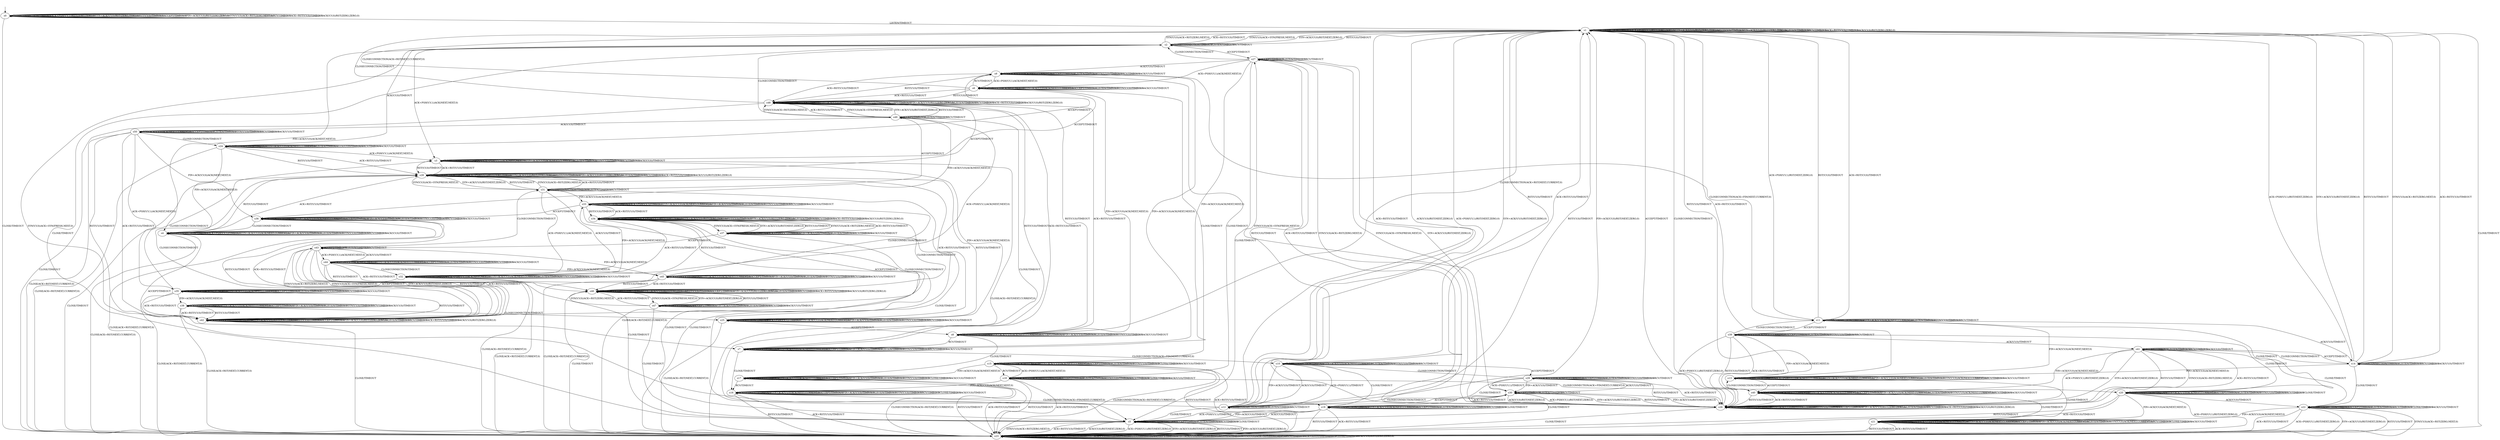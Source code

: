 digraph h9 {
s0 [label="s0"];
s1 [label="s1"];
s23 [label="s23"];
s2 [label="s2"];
s26 [label="s26"];
s3 [label="s3"];
s4 [label="s4"];
s5 [label="s5"];
s24 [label="s24"];
s27 [label="s27"];
s6 [label="s6"];
s7 [label="s7"];
s25 [label="s25"];
s28 [label="s28"];
s8 [label="s8"];
s9 [label="s9"];
s10 [label="s10"];
s15 [label="s15"];
s16 [label="s16"];
s31 [label="s31"];
s48 [label="s48"];
s11 [label="s11"];
s12 [label="s12"];
s17 [label="s17"];
s18 [label="s18"];
s19 [label="s19"];
s29 [label="s29"];
s32 [label="s32"];
s33 [label="s33"];
s49 [label="s49"];
s13 [label="s13"];
s14 [label="s14"];
s20 [label="s20"];
s30 [label="s30"];
s34 [label="s34"];
s35 [label="s35"];
s36 [label="s36"];
s39 [label="s39"];
s50 [label="s50"];
s21 [label="s21"];
s22 [label="s22"];
s37 [label="s37"];
s38 [label="s38"];
s40 [label="s40"];
s41 [label="s41"];
s42 [label="s42"];
s43 [label="s43"];
s44 [label="s44"];
s45 [label="s45"];
s46 [label="s46"];
s47 [label="s47"];
s0 -> s0 [label="CLOSECONNECTION/TIMEOUT"];
s0 -> s0 [label="ACK+PSH(V,V,1)/RST(ZERO,ZERO,0)"];
s0 -> s0 [label="SYN+ACK(V,V,0)/RST(ZERO,ZERO,0)"];
s0 -> s0 [label="RST(V,V,0)/TIMEOUT"];
s0 -> s0 [label="ACCEPT/TIMEOUT"];
s0 -> s0 [label="FIN+ACK(V,V,0)/RST(ZERO,ZERO,0)"];
s0 -> s1 [label="LISTEN/TIMEOUT"];
s0 -> s0 [label="SYN(V,V,0)/ACK+RST(ZERO,NEXT,0)"];
s0 -> s0 [label="RCV/TIMEOUT"];
s0 -> s0 [label="ACK+RST(V,V,0)/TIMEOUT"];
s0 -> s23 [label="CLOSE/TIMEOUT"];
s0 -> s0 [label="ACK(V,V,0)/RST(ZERO,ZERO,0)"];
s1 -> s1 [label="CLOSECONNECTION/TIMEOUT"];
s1 -> s1 [label="ACK+PSH(V,V,1)/RST(ZERO,ZERO,0)"];
s1 -> s1 [label="SYN+ACK(V,V,0)/RST(ZERO,ZERO,0)"];
s1 -> s1 [label="RST(V,V,0)/TIMEOUT"];
s1 -> s26 [label="ACCEPT/TIMEOUT"];
s1 -> s1 [label="FIN+ACK(V,V,0)/RST(ZERO,ZERO,0)"];
s1 -> s1 [label="LISTEN/TIMEOUT"];
s1 -> s2 [label="SYN(V,V,0)/ACK+SYN(FRESH,NEXT,0)"];
s1 -> s1 [label="RCV/TIMEOUT"];
s1 -> s1 [label="ACK+RST(V,V,0)/TIMEOUT"];
s1 -> s23 [label="CLOSE/TIMEOUT"];
s1 -> s1 [label="ACK(V,V,0)/RST(ZERO,ZERO,0)"];
s23 -> s23 [label="CLOSECONNECTION/TIMEOUT"];
s23 -> s23 [label="ACK+PSH(V,V,1)/RST(ZERO,ZERO,0)"];
s23 -> s23 [label="SYN+ACK(V,V,0)/RST(ZERO,ZERO,0)"];
s23 -> s23 [label="RST(V,V,0)/TIMEOUT"];
s23 -> s23 [label="ACCEPT/TIMEOUT"];
s23 -> s23 [label="FIN+ACK(V,V,0)/RST(ZERO,ZERO,0)"];
s23 -> s23 [label="LISTEN/TIMEOUT"];
s23 -> s23 [label="SYN(V,V,0)/ACK+RST(ZERO,NEXT,0)"];
s23 -> s23 [label="RCV/TIMEOUT"];
s23 -> s23 [label="ACK+RST(V,V,0)/TIMEOUT"];
s23 -> s23 [label="CLOSE/TIMEOUT"];
s23 -> s23 [label="ACK(V,V,0)/RST(ZERO,ZERO,0)"];
s2 -> s2 [label="CLOSECONNECTION/TIMEOUT"];
s2 -> s3 [label="ACK+PSH(V,V,1)/ACK(NEXT,NEXT,0)"];
s2 -> s1 [label="SYN+ACK(V,V,0)/RST(NEXT,ZERO,0)"];
s2 -> s1 [label="RST(V,V,0)/TIMEOUT"];
s2 -> s27 [label="ACCEPT/TIMEOUT"];
s2 -> s4 [label="FIN+ACK(V,V,0)/ACK(NEXT,NEXT,0)"];
s2 -> s2 [label="LISTEN/TIMEOUT"];
s2 -> s1 [label="SYN(V,V,0)/ACK+RST(ZERO,NEXT,0)"];
s2 -> s2 [label="RCV/TIMEOUT"];
s2 -> s1 [label="ACK+RST(V,V,0)/TIMEOUT"];
s2 -> s5 [label="CLOSE/TIMEOUT"];
s2 -> s24 [label="ACK(V,V,0)/TIMEOUT"];
s26 -> s1 [label="CLOSECONNECTION/TIMEOUT"];
s26 -> s26 [label="ACK+PSH(V,V,1)/RST(ZERO,ZERO,0)"];
s26 -> s26 [label="SYN+ACK(V,V,0)/RST(ZERO,ZERO,0)"];
s26 -> s26 [label="RST(V,V,0)/TIMEOUT"];
s26 -> s26 [label="ACCEPT/TIMEOUT"];
s26 -> s26 [label="FIN+ACK(V,V,0)/RST(ZERO,ZERO,0)"];
s26 -> s26 [label="LISTEN/TIMEOUT"];
s26 -> s27 [label="SYN(V,V,0)/ACK+SYN(FRESH,NEXT,0)"];
s26 -> s26 [label="RCV/TIMEOUT"];
s26 -> s26 [label="ACK+RST(V,V,0)/TIMEOUT"];
s26 -> s23 [label="CLOSE/TIMEOUT"];
s26 -> s26 [label="ACK(V,V,0)/RST(ZERO,ZERO,0)"];
s3 -> s3 [label="CLOSECONNECTION/TIMEOUT"];
s3 -> s3 [label="ACK+PSH(V,V,1)/ACK(NEXT,NEXT,0)"];
s3 -> s3 [label="SYN+ACK(V,V,0)/ACK(NEXT,CURRENT,0)"];
s3 -> s28 [label="RST(V,V,0)/TIMEOUT"];
s3 -> s6 [label="ACCEPT/TIMEOUT"];
s3 -> s25 [label="FIN+ACK(V,V,0)/ACK(NEXT,NEXT,0)"];
s3 -> s3 [label="LISTEN/TIMEOUT"];
s3 -> s3 [label="SYN(V,V,0)/TIMEOUT"];
s3 -> s3 [label="RCV/TIMEOUT"];
s3 -> s28 [label="ACK+RST(V,V,0)/TIMEOUT"];
s3 -> s23 [label="CLOSE/ACK+RST(NEXT,CURRENT,0)"];
s3 -> s3 [label="ACK(V,V,0)/TIMEOUT"];
s4 -> s4 [label="CLOSECONNECTION/TIMEOUT"];
s4 -> s4 [label="ACK+PSH(V,V,1)/TIMEOUT"];
s4 -> s4 [label="SYN+ACK(V,V,0)/ACK(NEXT,CURRENT,0)"];
s4 -> s28 [label="RST(V,V,0)/TIMEOUT"];
s4 -> s7 [label="ACCEPT/TIMEOUT"];
s4 -> s4 [label="FIN+ACK(V,V,0)/TIMEOUT"];
s4 -> s4 [label="LISTEN/TIMEOUT"];
s4 -> s4 [label="SYN(V,V,0)/TIMEOUT"];
s4 -> s4 [label="RCV/TIMEOUT"];
s4 -> s28 [label="ACK+RST(V,V,0)/TIMEOUT"];
s4 -> s23 [label="CLOSE/ACK+RST(NEXT,CURRENT,0)"];
s4 -> s4 [label="ACK(V,V,0)/TIMEOUT"];
s5 -> s5 [label="CLOSECONNECTION/TIMEOUT"];
s5 -> s23 [label="ACK+PSH(V,V,1)/RST(NEXT,ZERO,0)"];
s5 -> s23 [label="SYN+ACK(V,V,0)/RST(NEXT,ZERO,0)"];
s5 -> s23 [label="RST(V,V,0)/TIMEOUT"];
s5 -> s5 [label="ACCEPT/TIMEOUT"];
s5 -> s23 [label="FIN+ACK(V,V,0)/RST(NEXT,ZERO,0)"];
s5 -> s5 [label="LISTEN/TIMEOUT"];
s5 -> s23 [label="SYN(V,V,0)/ACK+RST(ZERO,NEXT,0)"];
s5 -> s5 [label="RCV/TIMEOUT"];
s5 -> s23 [label="ACK+RST(V,V,0)/TIMEOUT"];
s5 -> s5 [label="CLOSE/TIMEOUT"];
s5 -> s23 [label="ACK(V,V,0)/RST(NEXT,ZERO,0)"];
s24 -> s24 [label="CLOSECONNECTION/TIMEOUT"];
s24 -> s3 [label="ACK+PSH(V,V,1)/ACK(NEXT,NEXT,0)"];
s24 -> s24 [label="SYN+ACK(V,V,0)/ACK(NEXT,CURRENT,0)"];
s24 -> s28 [label="RST(V,V,0)/TIMEOUT"];
s24 -> s9 [label="ACCEPT/TIMEOUT"];
s24 -> s4 [label="FIN+ACK(V,V,0)/ACK(NEXT,NEXT,0)"];
s24 -> s24 [label="LISTEN/TIMEOUT"];
s24 -> s24 [label="SYN(V,V,0)/TIMEOUT"];
s24 -> s24 [label="RCV/TIMEOUT"];
s24 -> s28 [label="ACK+RST(V,V,0)/TIMEOUT"];
s24 -> s23 [label="CLOSE/ACK+RST(NEXT,CURRENT,0)"];
s24 -> s24 [label="ACK(V,V,0)/TIMEOUT"];
s27 -> s2 [label="CLOSECONNECTION/TIMEOUT"];
s27 -> s6 [label="ACK+PSH(V,V,1)/ACK(NEXT,NEXT,0)"];
s27 -> s26 [label="SYN+ACK(V,V,0)/RST(NEXT,ZERO,0)"];
s27 -> s26 [label="RST(V,V,0)/TIMEOUT"];
s27 -> s27 [label="ACCEPT/TIMEOUT"];
s27 -> s7 [label="FIN+ACK(V,V,0)/ACK(NEXT,NEXT,0)"];
s27 -> s27 [label="LISTEN/TIMEOUT"];
s27 -> s26 [label="SYN(V,V,0)/ACK+RST(ZERO,NEXT,0)"];
s27 -> s27 [label="RCV/TIMEOUT"];
s27 -> s26 [label="ACK+RST(V,V,0)/TIMEOUT"];
s27 -> s5 [label="CLOSE/TIMEOUT"];
s27 -> s9 [label="ACK(V,V,0)/TIMEOUT"];
s6 -> s1 [label="CLOSECONNECTION/ACK+RST(NEXT,CURRENT,0)"];
s6 -> s6 [label="ACK+PSH(V,V,1)/ACK(NEXT,NEXT,0)"];
s6 -> s6 [label="SYN+ACK(V,V,0)/ACK(NEXT,CURRENT,0)"];
s6 -> s48 [label="RST(V,V,0)/TIMEOUT"];
s6 -> s6 [label="ACCEPT/TIMEOUT"];
s6 -> s8 [label="FIN+ACK(V,V,0)/ACK(NEXT,NEXT,0)"];
s6 -> s6 [label="LISTEN/TIMEOUT"];
s6 -> s6 [label="SYN(V,V,0)/TIMEOUT"];
s6 -> s9 [label="RCV/TIMEOUT"];
s6 -> s48 [label="ACK+RST(V,V,0)/TIMEOUT"];
s6 -> s15 [label="CLOSE/TIMEOUT"];
s6 -> s6 [label="ACK(V,V,0)/TIMEOUT"];
s7 -> s10 [label="CLOSECONNECTION/ACK+FIN(NEXT,CURRENT,0)"];
s7 -> s7 [label="ACK+PSH(V,V,1)/TIMEOUT"];
s7 -> s7 [label="SYN+ACK(V,V,0)/ACK(NEXT,CURRENT,0)"];
s7 -> s48 [label="RST(V,V,0)/TIMEOUT"];
s7 -> s7 [label="ACCEPT/TIMEOUT"];
s7 -> s7 [label="FIN+ACK(V,V,0)/TIMEOUT"];
s7 -> s7 [label="LISTEN/TIMEOUT"];
s7 -> s7 [label="SYN(V,V,0)/TIMEOUT"];
s7 -> s7 [label="RCV/TIMEOUT"];
s7 -> s48 [label="ACK+RST(V,V,0)/TIMEOUT"];
s7 -> s16 [label="CLOSE/TIMEOUT"];
s7 -> s7 [label="ACK(V,V,0)/TIMEOUT"];
s25 -> s25 [label="CLOSECONNECTION/TIMEOUT"];
s25 -> s25 [label="ACK+PSH(V,V,1)/TIMEOUT"];
s25 -> s25 [label="SYN+ACK(V,V,0)/ACK(NEXT,CURRENT,0)"];
s25 -> s28 [label="RST(V,V,0)/TIMEOUT"];
s25 -> s8 [label="ACCEPT/TIMEOUT"];
s25 -> s25 [label="FIN+ACK(V,V,0)/TIMEOUT"];
s25 -> s25 [label="LISTEN/TIMEOUT"];
s25 -> s25 [label="SYN(V,V,0)/TIMEOUT"];
s25 -> s25 [label="RCV/TIMEOUT"];
s25 -> s28 [label="ACK+RST(V,V,0)/TIMEOUT"];
s25 -> s23 [label="CLOSE/ACK+RST(NEXT,CURRENT,0)"];
s25 -> s25 [label="ACK(V,V,0)/TIMEOUT"];
s28 -> s28 [label="CLOSECONNECTION/TIMEOUT"];
s28 -> s28 [label="ACK+PSH(V,V,1)/RST(ZERO,ZERO,0)"];
s28 -> s28 [label="SYN+ACK(V,V,0)/RST(ZERO,ZERO,0)"];
s28 -> s28 [label="RST(V,V,0)/TIMEOUT"];
s28 -> s48 [label="ACCEPT/TIMEOUT"];
s28 -> s28 [label="FIN+ACK(V,V,0)/RST(ZERO,ZERO,0)"];
s28 -> s28 [label="LISTEN/TIMEOUT"];
s28 -> s31 [label="SYN(V,V,0)/ACK+SYN(FRESH,NEXT,0)"];
s28 -> s28 [label="RCV/TIMEOUT"];
s28 -> s28 [label="ACK+RST(V,V,0)/TIMEOUT"];
s28 -> s23 [label="CLOSE/TIMEOUT"];
s28 -> s28 [label="ACK(V,V,0)/RST(ZERO,ZERO,0)"];
s8 -> s1 [label="CLOSECONNECTION/ACK+RST(NEXT,CURRENT,0)"];
s8 -> s8 [label="ACK+PSH(V,V,1)/TIMEOUT"];
s8 -> s8 [label="SYN+ACK(V,V,0)/ACK(NEXT,CURRENT,0)"];
s8 -> s48 [label="RST(V,V,0)/TIMEOUT"];
s8 -> s8 [label="ACCEPT/TIMEOUT"];
s8 -> s8 [label="FIN+ACK(V,V,0)/TIMEOUT"];
s8 -> s8 [label="LISTEN/TIMEOUT"];
s8 -> s8 [label="SYN(V,V,0)/TIMEOUT"];
s8 -> s7 [label="RCV/TIMEOUT"];
s8 -> s48 [label="ACK+RST(V,V,0)/TIMEOUT"];
s8 -> s17 [label="CLOSE/TIMEOUT"];
s8 -> s8 [label="ACK(V,V,0)/TIMEOUT"];
s9 -> s11 [label="CLOSECONNECTION/ACK+FIN(NEXT,CURRENT,0)"];
s9 -> s6 [label="ACK+PSH(V,V,1)/ACK(NEXT,NEXT,0)"];
s9 -> s9 [label="SYN+ACK(V,V,0)/ACK(NEXT,CURRENT,0)"];
s9 -> s48 [label="RST(V,V,0)/TIMEOUT"];
s9 -> s9 [label="ACCEPT/TIMEOUT"];
s9 -> s7 [label="FIN+ACK(V,V,0)/ACK(NEXT,NEXT,0)"];
s9 -> s9 [label="LISTEN/TIMEOUT"];
s9 -> s9 [label="SYN(V,V,0)/TIMEOUT"];
s9 -> s9 [label="RCV/TIMEOUT"];
s9 -> s48 [label="ACK+RST(V,V,0)/TIMEOUT"];
s9 -> s18 [label="CLOSE/TIMEOUT"];
s9 -> s9 [label="ACK(V,V,0)/TIMEOUT"];
s10 -> s10 [label="CLOSECONNECTION/TIMEOUT"];
s10 -> s12 [label="ACK+PSH(V,V,1)/TIMEOUT"];
s10 -> s10 [label="SYN+ACK(V,V,0)/ACK(NEXT,CURRENT,0)"];
s10 -> s1 [label="RST(V,V,0)/TIMEOUT"];
s10 -> s29 [label="ACCEPT/TIMEOUT"];
s10 -> s12 [label="FIN+ACK(V,V,0)/TIMEOUT"];
s10 -> s10 [label="LISTEN/TIMEOUT"];
s10 -> s10 [label="SYN(V,V,0)/TIMEOUT"];
s10 -> s10 [label="RCV/TIMEOUT"];
s10 -> s1 [label="ACK+RST(V,V,0)/TIMEOUT"];
s10 -> s19 [label="CLOSE/TIMEOUT"];
s10 -> s12 [label="ACK(V,V,0)/TIMEOUT"];
s15 -> s23 [label="CLOSECONNECTION/ACK+RST(NEXT,CURRENT,0)"];
s15 -> s15 [label="ACK+PSH(V,V,1)/ACK(NEXT,NEXT,0)"];
s15 -> s15 [label="SYN+ACK(V,V,0)/ACK(NEXT,CURRENT,0)"];
s15 -> s23 [label="RST(V,V,0)/TIMEOUT"];
s15 -> s15 [label="ACCEPT/TIMEOUT"];
s15 -> s17 [label="FIN+ACK(V,V,0)/ACK(NEXT,NEXT,0)"];
s15 -> s15 [label="LISTEN/TIMEOUT"];
s15 -> s15 [label="SYN(V,V,0)/TIMEOUT"];
s15 -> s18 [label="RCV/TIMEOUT"];
s15 -> s23 [label="ACK+RST(V,V,0)/TIMEOUT"];
s15 -> s15 [label="CLOSE/TIMEOUT"];
s15 -> s15 [label="ACK(V,V,0)/TIMEOUT"];
s16 -> s19 [label="CLOSECONNECTION/ACK+FIN(NEXT,CURRENT,0)"];
s16 -> s16 [label="ACK+PSH(V,V,1)/TIMEOUT"];
s16 -> s16 [label="SYN+ACK(V,V,0)/ACK(NEXT,CURRENT,0)"];
s16 -> s23 [label="RST(V,V,0)/TIMEOUT"];
s16 -> s16 [label="ACCEPT/TIMEOUT"];
s16 -> s16 [label="FIN+ACK(V,V,0)/TIMEOUT"];
s16 -> s16 [label="LISTEN/TIMEOUT"];
s16 -> s16 [label="SYN(V,V,0)/TIMEOUT"];
s16 -> s16 [label="RCV/TIMEOUT"];
s16 -> s23 [label="ACK+RST(V,V,0)/TIMEOUT"];
s16 -> s16 [label="CLOSE/TIMEOUT"];
s16 -> s16 [label="ACK(V,V,0)/TIMEOUT"];
s31 -> s31 [label="CLOSECONNECTION/TIMEOUT"];
s31 -> s32 [label="ACK+PSH(V,V,1)/ACK(NEXT,NEXT,0)"];
s31 -> s28 [label="SYN+ACK(V,V,0)/RST(NEXT,ZERO,0)"];
s31 -> s28 [label="RST(V,V,0)/TIMEOUT"];
s31 -> s49 [label="ACCEPT/TIMEOUT"];
s31 -> s33 [label="FIN+ACK(V,V,0)/ACK(NEXT,NEXT,0)"];
s31 -> s31 [label="LISTEN/TIMEOUT"];
s31 -> s28 [label="SYN(V,V,0)/ACK+RST(ZERO,NEXT,0)"];
s31 -> s31 [label="RCV/TIMEOUT"];
s31 -> s28 [label="ACK+RST(V,V,0)/TIMEOUT"];
s31 -> s5 [label="CLOSE/TIMEOUT"];
s31 -> s32 [label="ACK(V,V,0)/TIMEOUT"];
s48 -> s1 [label="CLOSECONNECTION/TIMEOUT"];
s48 -> s48 [label="ACK+PSH(V,V,1)/RST(ZERO,ZERO,0)"];
s48 -> s48 [label="SYN+ACK(V,V,0)/RST(ZERO,ZERO,0)"];
s48 -> s48 [label="RST(V,V,0)/TIMEOUT"];
s48 -> s48 [label="ACCEPT/TIMEOUT"];
s48 -> s48 [label="FIN+ACK(V,V,0)/RST(ZERO,ZERO,0)"];
s48 -> s48 [label="LISTEN/TIMEOUT"];
s48 -> s49 [label="SYN(V,V,0)/ACK+SYN(FRESH,NEXT,0)"];
s48 -> s48 [label="RCV/TIMEOUT"];
s48 -> s48 [label="ACK+RST(V,V,0)/TIMEOUT"];
s48 -> s23 [label="CLOSE/TIMEOUT"];
s48 -> s48 [label="ACK(V,V,0)/RST(ZERO,ZERO,0)"];
s11 -> s11 [label="CLOSECONNECTION/TIMEOUT"];
s11 -> s1 [label="ACK+PSH(V,V,1)/RST(NEXT,ZERO,0)"];
s11 -> s11 [label="SYN+ACK(V,V,0)/ACK(NEXT,CURRENT,0)"];
s11 -> s1 [label="RST(V,V,0)/TIMEOUT"];
s11 -> s39 [label="ACCEPT/TIMEOUT"];
s11 -> s13 [label="FIN+ACK(V,V,0)/ACK(NEXT,NEXT,0)"];
s11 -> s11 [label="LISTEN/TIMEOUT"];
s11 -> s11 [label="SYN(V,V,0)/TIMEOUT"];
s11 -> s11 [label="RCV/TIMEOUT"];
s11 -> s1 [label="ACK+RST(V,V,0)/TIMEOUT"];
s11 -> s20 [label="CLOSE/TIMEOUT"];
s11 -> s14 [label="ACK(V,V,0)/TIMEOUT"];
s12 -> s12 [label="CLOSECONNECTION/TIMEOUT"];
s12 -> s1 [label="ACK+PSH(V,V,1)/RST(NEXT,ZERO,0)"];
s12 -> s1 [label="SYN+ACK(V,V,0)/RST(NEXT,ZERO,0)"];
s12 -> s1 [label="RST(V,V,0)/TIMEOUT"];
s12 -> s30 [label="ACCEPT/TIMEOUT"];
s12 -> s1 [label="FIN+ACK(V,V,0)/RST(NEXT,ZERO,0)"];
s12 -> s12 [label="LISTEN/TIMEOUT"];
s12 -> s2 [label="SYN(V,V,0)/ACK+SYN(FRESH,NEXT,0)"];
s12 -> s12 [label="RCV/TIMEOUT"];
s12 -> s1 [label="ACK+RST(V,V,0)/TIMEOUT"];
s12 -> s5 [label="CLOSE/TIMEOUT"];
s12 -> s1 [label="ACK(V,V,0)/RST(NEXT,ZERO,0)"];
s17 -> s23 [label="CLOSECONNECTION/ACK+RST(NEXT,CURRENT,0)"];
s17 -> s17 [label="ACK+PSH(V,V,1)/TIMEOUT"];
s17 -> s17 [label="SYN+ACK(V,V,0)/ACK(NEXT,CURRENT,0)"];
s17 -> s23 [label="RST(V,V,0)/TIMEOUT"];
s17 -> s17 [label="ACCEPT/TIMEOUT"];
s17 -> s17 [label="FIN+ACK(V,V,0)/TIMEOUT"];
s17 -> s17 [label="LISTEN/TIMEOUT"];
s17 -> s17 [label="SYN(V,V,0)/TIMEOUT"];
s17 -> s16 [label="RCV/TIMEOUT"];
s17 -> s23 [label="ACK+RST(V,V,0)/TIMEOUT"];
s17 -> s17 [label="CLOSE/TIMEOUT"];
s17 -> s17 [label="ACK(V,V,0)/TIMEOUT"];
s18 -> s20 [label="CLOSECONNECTION/ACK+FIN(NEXT,CURRENT,0)"];
s18 -> s15 [label="ACK+PSH(V,V,1)/ACK(NEXT,NEXT,0)"];
s18 -> s18 [label="SYN+ACK(V,V,0)/ACK(NEXT,CURRENT,0)"];
s18 -> s23 [label="RST(V,V,0)/TIMEOUT"];
s18 -> s18 [label="ACCEPT/TIMEOUT"];
s18 -> s16 [label="FIN+ACK(V,V,0)/ACK(NEXT,NEXT,0)"];
s18 -> s18 [label="LISTEN/TIMEOUT"];
s18 -> s18 [label="SYN(V,V,0)/TIMEOUT"];
s18 -> s18 [label="RCV/TIMEOUT"];
s18 -> s23 [label="ACK+RST(V,V,0)/TIMEOUT"];
s18 -> s18 [label="CLOSE/TIMEOUT"];
s18 -> s18 [label="ACK(V,V,0)/TIMEOUT"];
s19 -> s19 [label="CLOSECONNECTION/TIMEOUT"];
s19 -> s5 [label="ACK+PSH(V,V,1)/TIMEOUT"];
s19 -> s19 [label="SYN+ACK(V,V,0)/ACK(NEXT,CURRENT,0)"];
s19 -> s23 [label="RST(V,V,0)/TIMEOUT"];
s19 -> s19 [label="ACCEPT/TIMEOUT"];
s19 -> s5 [label="FIN+ACK(V,V,0)/TIMEOUT"];
s19 -> s19 [label="LISTEN/TIMEOUT"];
s19 -> s19 [label="SYN(V,V,0)/TIMEOUT"];
s19 -> s19 [label="RCV/TIMEOUT"];
s19 -> s23 [label="ACK+RST(V,V,0)/TIMEOUT"];
s19 -> s19 [label="CLOSE/TIMEOUT"];
s19 -> s5 [label="ACK(V,V,0)/TIMEOUT"];
s29 -> s10 [label="CLOSECONNECTION/TIMEOUT"];
s29 -> s30 [label="ACK+PSH(V,V,1)/TIMEOUT"];
s29 -> s29 [label="SYN+ACK(V,V,0)/ACK(NEXT,CURRENT,0)"];
s29 -> s26 [label="RST(V,V,0)/TIMEOUT"];
s29 -> s29 [label="ACCEPT/TIMEOUT"];
s29 -> s30 [label="FIN+ACK(V,V,0)/TIMEOUT"];
s29 -> s29 [label="LISTEN/TIMEOUT"];
s29 -> s29 [label="SYN(V,V,0)/TIMEOUT"];
s29 -> s29 [label="RCV/TIMEOUT"];
s29 -> s26 [label="ACK+RST(V,V,0)/TIMEOUT"];
s29 -> s19 [label="CLOSE/TIMEOUT"];
s29 -> s30 [label="ACK(V,V,0)/TIMEOUT"];
s32 -> s32 [label="CLOSECONNECTION/TIMEOUT"];
s32 -> s32 [label="ACK+PSH(V,V,1)/ACK(NEXT,NEXT,0)"];
s32 -> s32 [label="SYN+ACK(V,V,0)/ACK(NEXT,CURRENT,0)"];
s32 -> s34 [label="RST(V,V,0)/TIMEOUT"];
s32 -> s35 [label="ACCEPT/TIMEOUT"];
s32 -> s33 [label="FIN+ACK(V,V,0)/ACK(NEXT,NEXT,0)"];
s32 -> s32 [label="LISTEN/TIMEOUT"];
s32 -> s32 [label="SYN(V,V,0)/TIMEOUT"];
s32 -> s32 [label="RCV/TIMEOUT"];
s32 -> s34 [label="ACK+RST(V,V,0)/TIMEOUT"];
s32 -> s23 [label="CLOSE/ACK+RST(NEXT,CURRENT,0)"];
s32 -> s32 [label="ACK(V,V,0)/TIMEOUT"];
s33 -> s33 [label="CLOSECONNECTION/TIMEOUT"];
s33 -> s33 [label="ACK+PSH(V,V,1)/TIMEOUT"];
s33 -> s33 [label="SYN+ACK(V,V,0)/ACK(NEXT,CURRENT,0)"];
s33 -> s34 [label="RST(V,V,0)/TIMEOUT"];
s33 -> s36 [label="ACCEPT/TIMEOUT"];
s33 -> s33 [label="FIN+ACK(V,V,0)/TIMEOUT"];
s33 -> s33 [label="LISTEN/TIMEOUT"];
s33 -> s33 [label="SYN(V,V,0)/TIMEOUT"];
s33 -> s33 [label="RCV/TIMEOUT"];
s33 -> s34 [label="ACK+RST(V,V,0)/TIMEOUT"];
s33 -> s23 [label="CLOSE/ACK+RST(NEXT,CURRENT,0)"];
s33 -> s33 [label="ACK(V,V,0)/TIMEOUT"];
s49 -> s2 [label="CLOSECONNECTION/TIMEOUT"];
s49 -> s35 [label="ACK+PSH(V,V,1)/ACK(NEXT,NEXT,0)"];
s49 -> s48 [label="SYN+ACK(V,V,0)/RST(NEXT,ZERO,0)"];
s49 -> s48 [label="RST(V,V,0)/TIMEOUT"];
s49 -> s49 [label="ACCEPT/TIMEOUT"];
s49 -> s36 [label="FIN+ACK(V,V,0)/ACK(NEXT,NEXT,0)"];
s49 -> s49 [label="LISTEN/TIMEOUT"];
s49 -> s48 [label="SYN(V,V,0)/ACK+RST(ZERO,NEXT,0)"];
s49 -> s49 [label="RCV/TIMEOUT"];
s49 -> s48 [label="ACK+RST(V,V,0)/TIMEOUT"];
s49 -> s5 [label="CLOSE/TIMEOUT"];
s49 -> s50 [label="ACK(V,V,0)/TIMEOUT"];
s13 -> s13 [label="CLOSECONNECTION/TIMEOUT"];
s13 -> s13 [label="ACK+PSH(V,V,1)/ACK(NEXT,CURRENT,0)"];
s13 -> s13 [label="SYN+ACK(V,V,0)/ACK(NEXT,CURRENT,0)"];
s13 -> s1 [label="RST(V,V,0)/TIMEOUT"];
s13 -> s40 [label="ACCEPT/TIMEOUT"];
s13 -> s13 [label="FIN+ACK(V,V,0)/ACK(NEXT,CURRENT,0)"];
s13 -> s13 [label="LISTEN/TIMEOUT"];
s13 -> s13 [label="SYN(V,V,0)/ACK(NEXT,CURRENT,0)"];
s13 -> s13 [label="RCV/TIMEOUT"];
s13 -> s1 [label="ACK+RST(V,V,0)/TIMEOUT"];
s13 -> s21 [label="CLOSE/TIMEOUT"];
s13 -> s13 [label="ACK(V,V,0)/TIMEOUT"];
s14 -> s14 [label="CLOSECONNECTION/TIMEOUT"];
s14 -> s1 [label="ACK+PSH(V,V,1)/RST(NEXT,ZERO,0)"];
s14 -> s1 [label="SYN+ACK(V,V,0)/RST(NEXT,ZERO,0)"];
s14 -> s1 [label="RST(V,V,0)/TIMEOUT"];
s14 -> s41 [label="ACCEPT/TIMEOUT"];
s14 -> s13 [label="FIN+ACK(V,V,0)/ACK(NEXT,NEXT,0)"];
s14 -> s14 [label="LISTEN/TIMEOUT"];
s14 -> s1 [label="SYN(V,V,0)/ACK+RST(ZERO,NEXT,0)"];
s14 -> s14 [label="RCV/TIMEOUT"];
s14 -> s1 [label="ACK+RST(V,V,0)/TIMEOUT"];
s14 -> s22 [label="CLOSE/TIMEOUT"];
s14 -> s14 [label="ACK(V,V,0)/TIMEOUT"];
s20 -> s20 [label="CLOSECONNECTION/TIMEOUT"];
s20 -> s23 [label="ACK+PSH(V,V,1)/RST(NEXT,ZERO,0)"];
s20 -> s20 [label="SYN+ACK(V,V,0)/ACK(NEXT,CURRENT,0)"];
s20 -> s23 [label="RST(V,V,0)/TIMEOUT"];
s20 -> s20 [label="ACCEPT/TIMEOUT"];
s20 -> s21 [label="FIN+ACK(V,V,0)/ACK(NEXT,NEXT,0)"];
s20 -> s20 [label="LISTEN/TIMEOUT"];
s20 -> s20 [label="SYN(V,V,0)/TIMEOUT"];
s20 -> s20 [label="RCV/TIMEOUT"];
s20 -> s23 [label="ACK+RST(V,V,0)/TIMEOUT"];
s20 -> s20 [label="CLOSE/TIMEOUT"];
s20 -> s22 [label="ACK(V,V,0)/TIMEOUT"];
s30 -> s12 [label="CLOSECONNECTION/TIMEOUT"];
s30 -> s26 [label="ACK+PSH(V,V,1)/RST(NEXT,ZERO,0)"];
s30 -> s26 [label="SYN+ACK(V,V,0)/RST(NEXT,ZERO,0)"];
s30 -> s26 [label="RST(V,V,0)/TIMEOUT"];
s30 -> s30 [label="ACCEPT/TIMEOUT"];
s30 -> s26 [label="FIN+ACK(V,V,0)/RST(NEXT,ZERO,0)"];
s30 -> s30 [label="LISTEN/TIMEOUT"];
s30 -> s27 [label="SYN(V,V,0)/ACK+SYN(FRESH,NEXT,0)"];
s30 -> s30 [label="RCV/TIMEOUT"];
s30 -> s26 [label="ACK+RST(V,V,0)/TIMEOUT"];
s30 -> s5 [label="CLOSE/TIMEOUT"];
s30 -> s26 [label="ACK(V,V,0)/RST(NEXT,ZERO,0)"];
s34 -> s34 [label="CLOSECONNECTION/TIMEOUT"];
s34 -> s34 [label="ACK+PSH(V,V,1)/RST(ZERO,ZERO,0)"];
s34 -> s34 [label="SYN+ACK(V,V,0)/RST(ZERO,ZERO,0)"];
s34 -> s34 [label="RST(V,V,0)/TIMEOUT"];
s34 -> s42 [label="ACCEPT/TIMEOUT"];
s34 -> s34 [label="FIN+ACK(V,V,0)/RST(ZERO,ZERO,0)"];
s34 -> s34 [label="LISTEN/TIMEOUT"];
s34 -> s37 [label="SYN(V,V,0)/ACK+SYN(FRESH,NEXT,0)"];
s34 -> s34 [label="RCV/TIMEOUT"];
s34 -> s34 [label="ACK+RST(V,V,0)/TIMEOUT"];
s34 -> s23 [label="CLOSE/TIMEOUT"];
s34 -> s34 [label="ACK(V,V,0)/RST(ZERO,ZERO,0)"];
s35 -> s3 [label="CLOSECONNECTION/TIMEOUT"];
s35 -> s35 [label="ACK+PSH(V,V,1)/ACK(NEXT,NEXT,0)"];
s35 -> s35 [label="SYN+ACK(V,V,0)/ACK(NEXT,CURRENT,0)"];
s35 -> s42 [label="RST(V,V,0)/TIMEOUT"];
s35 -> s35 [label="ACCEPT/TIMEOUT"];
s35 -> s38 [label="FIN+ACK(V,V,0)/ACK(NEXT,NEXT,0)"];
s35 -> s35 [label="LISTEN/TIMEOUT"];
s35 -> s35 [label="SYN(V,V,0)/TIMEOUT"];
s35 -> s35 [label="RCV/TIMEOUT"];
s35 -> s42 [label="ACK+RST(V,V,0)/TIMEOUT"];
s35 -> s23 [label="CLOSE/ACK+RST(NEXT,CURRENT,0)"];
s35 -> s35 [label="ACK(V,V,0)/TIMEOUT"];
s36 -> s4 [label="CLOSECONNECTION/TIMEOUT"];
s36 -> s36 [label="ACK+PSH(V,V,1)/TIMEOUT"];
s36 -> s36 [label="SYN+ACK(V,V,0)/ACK(NEXT,CURRENT,0)"];
s36 -> s42 [label="RST(V,V,0)/TIMEOUT"];
s36 -> s36 [label="ACCEPT/TIMEOUT"];
s36 -> s36 [label="FIN+ACK(V,V,0)/TIMEOUT"];
s36 -> s36 [label="LISTEN/TIMEOUT"];
s36 -> s36 [label="SYN(V,V,0)/TIMEOUT"];
s36 -> s36 [label="RCV/TIMEOUT"];
s36 -> s42 [label="ACK+RST(V,V,0)/TIMEOUT"];
s36 -> s23 [label="CLOSE/ACK+RST(NEXT,CURRENT,0)"];
s36 -> s36 [label="ACK(V,V,0)/TIMEOUT"];
s39 -> s11 [label="CLOSECONNECTION/TIMEOUT"];
s39 -> s26 [label="ACK+PSH(V,V,1)/RST(NEXT,ZERO,0)"];
s39 -> s39 [label="SYN+ACK(V,V,0)/ACK(NEXT,CURRENT,0)"];
s39 -> s26 [label="RST(V,V,0)/TIMEOUT"];
s39 -> s39 [label="ACCEPT/TIMEOUT"];
s39 -> s40 [label="FIN+ACK(V,V,0)/ACK(NEXT,NEXT,0)"];
s39 -> s39 [label="LISTEN/TIMEOUT"];
s39 -> s39 [label="SYN(V,V,0)/TIMEOUT"];
s39 -> s39 [label="RCV/TIMEOUT"];
s39 -> s26 [label="ACK+RST(V,V,0)/TIMEOUT"];
s39 -> s20 [label="CLOSE/TIMEOUT"];
s39 -> s41 [label="ACK(V,V,0)/TIMEOUT"];
s50 -> s24 [label="CLOSECONNECTION/TIMEOUT"];
s50 -> s35 [label="ACK+PSH(V,V,1)/ACK(NEXT,NEXT,0)"];
s50 -> s50 [label="SYN+ACK(V,V,0)/ACK(NEXT,CURRENT,0)"];
s50 -> s42 [label="RST(V,V,0)/TIMEOUT"];
s50 -> s50 [label="ACCEPT/TIMEOUT"];
s50 -> s36 [label="FIN+ACK(V,V,0)/ACK(NEXT,NEXT,0)"];
s50 -> s50 [label="LISTEN/TIMEOUT"];
s50 -> s50 [label="SYN(V,V,0)/TIMEOUT"];
s50 -> s50 [label="RCV/TIMEOUT"];
s50 -> s42 [label="ACK+RST(V,V,0)/TIMEOUT"];
s50 -> s23 [label="CLOSE/ACK+RST(NEXT,CURRENT,0)"];
s50 -> s50 [label="ACK(V,V,0)/TIMEOUT"];
s21 -> s21 [label="CLOSECONNECTION/TIMEOUT"];
s21 -> s21 [label="ACK+PSH(V,V,1)/ACK(NEXT,CURRENT,0)"];
s21 -> s21 [label="SYN+ACK(V,V,0)/ACK(NEXT,CURRENT,0)"];
s21 -> s23 [label="RST(V,V,0)/TIMEOUT"];
s21 -> s21 [label="ACCEPT/TIMEOUT"];
s21 -> s21 [label="FIN+ACK(V,V,0)/ACK(NEXT,CURRENT,0)"];
s21 -> s21 [label="LISTEN/TIMEOUT"];
s21 -> s21 [label="SYN(V,V,0)/ACK(NEXT,CURRENT,0)"];
s21 -> s21 [label="RCV/TIMEOUT"];
s21 -> s23 [label="ACK+RST(V,V,0)/TIMEOUT"];
s21 -> s21 [label="CLOSE/TIMEOUT"];
s21 -> s21 [label="ACK(V,V,0)/TIMEOUT"];
s22 -> s22 [label="CLOSECONNECTION/TIMEOUT"];
s22 -> s23 [label="ACK+PSH(V,V,1)/RST(NEXT,ZERO,0)"];
s22 -> s23 [label="SYN+ACK(V,V,0)/RST(NEXT,ZERO,0)"];
s22 -> s23 [label="RST(V,V,0)/TIMEOUT"];
s22 -> s22 [label="ACCEPT/TIMEOUT"];
s22 -> s21 [label="FIN+ACK(V,V,0)/ACK(NEXT,NEXT,0)"];
s22 -> s22 [label="LISTEN/TIMEOUT"];
s22 -> s23 [label="SYN(V,V,0)/ACK+RST(ZERO,NEXT,0)"];
s22 -> s22 [label="RCV/TIMEOUT"];
s22 -> s23 [label="ACK+RST(V,V,0)/TIMEOUT"];
s22 -> s22 [label="CLOSE/TIMEOUT"];
s22 -> s22 [label="ACK(V,V,0)/TIMEOUT"];
s37 -> s37 [label="CLOSECONNECTION/TIMEOUT"];
s37 -> s37 [label="ACK+PSH(V,V,1)/TIMEOUT"];
s37 -> s34 [label="SYN+ACK(V,V,0)/RST(NEXT,ZERO,0)"];
s37 -> s34 [label="RST(V,V,0)/TIMEOUT"];
s37 -> s43 [label="ACCEPT/TIMEOUT"];
s37 -> s37 [label="FIN+ACK(V,V,0)/TIMEOUT"];
s37 -> s37 [label="LISTEN/TIMEOUT"];
s37 -> s34 [label="SYN(V,V,0)/ACK+RST(ZERO,NEXT,0)"];
s37 -> s37 [label="RCV/TIMEOUT"];
s37 -> s34 [label="ACK+RST(V,V,0)/TIMEOUT"];
s37 -> s5 [label="CLOSE/TIMEOUT"];
s37 -> s37 [label="ACK(V,V,0)/TIMEOUT"];
s38 -> s25 [label="CLOSECONNECTION/TIMEOUT"];
s38 -> s38 [label="ACK+PSH(V,V,1)/TIMEOUT"];
s38 -> s38 [label="SYN+ACK(V,V,0)/ACK(NEXT,CURRENT,0)"];
s38 -> s42 [label="RST(V,V,0)/TIMEOUT"];
s38 -> s38 [label="ACCEPT/TIMEOUT"];
s38 -> s38 [label="FIN+ACK(V,V,0)/TIMEOUT"];
s38 -> s38 [label="LISTEN/TIMEOUT"];
s38 -> s38 [label="SYN(V,V,0)/TIMEOUT"];
s38 -> s38 [label="RCV/TIMEOUT"];
s38 -> s42 [label="ACK+RST(V,V,0)/TIMEOUT"];
s38 -> s23 [label="CLOSE/ACK+RST(NEXT,CURRENT,0)"];
s38 -> s38 [label="ACK(V,V,0)/TIMEOUT"];
s40 -> s13 [label="CLOSECONNECTION/TIMEOUT"];
s40 -> s40 [label="ACK+PSH(V,V,1)/ACK(NEXT,CURRENT,0)"];
s40 -> s40 [label="SYN+ACK(V,V,0)/ACK(NEXT,CURRENT,0)"];
s40 -> s26 [label="RST(V,V,0)/TIMEOUT"];
s40 -> s40 [label="ACCEPT/TIMEOUT"];
s40 -> s40 [label="FIN+ACK(V,V,0)/ACK(NEXT,CURRENT,0)"];
s40 -> s40 [label="LISTEN/TIMEOUT"];
s40 -> s40 [label="SYN(V,V,0)/ACK(NEXT,CURRENT,0)"];
s40 -> s40 [label="RCV/TIMEOUT"];
s40 -> s26 [label="ACK+RST(V,V,0)/TIMEOUT"];
s40 -> s21 [label="CLOSE/TIMEOUT"];
s40 -> s40 [label="ACK(V,V,0)/TIMEOUT"];
s41 -> s14 [label="CLOSECONNECTION/TIMEOUT"];
s41 -> s26 [label="ACK+PSH(V,V,1)/RST(NEXT,ZERO,0)"];
s41 -> s26 [label="SYN+ACK(V,V,0)/RST(NEXT,ZERO,0)"];
s41 -> s26 [label="RST(V,V,0)/TIMEOUT"];
s41 -> s41 [label="ACCEPT/TIMEOUT"];
s41 -> s40 [label="FIN+ACK(V,V,0)/ACK(NEXT,NEXT,0)"];
s41 -> s41 [label="LISTEN/TIMEOUT"];
s41 -> s26 [label="SYN(V,V,0)/ACK+RST(ZERO,NEXT,0)"];
s41 -> s41 [label="RCV/TIMEOUT"];
s41 -> s26 [label="ACK+RST(V,V,0)/TIMEOUT"];
s41 -> s22 [label="CLOSE/TIMEOUT"];
s41 -> s41 [label="ACK(V,V,0)/TIMEOUT"];
s42 -> s28 [label="CLOSECONNECTION/TIMEOUT"];
s42 -> s42 [label="ACK+PSH(V,V,1)/RST(ZERO,ZERO,0)"];
s42 -> s42 [label="SYN+ACK(V,V,0)/RST(ZERO,ZERO,0)"];
s42 -> s42 [label="RST(V,V,0)/TIMEOUT"];
s42 -> s42 [label="ACCEPT/TIMEOUT"];
s42 -> s42 [label="FIN+ACK(V,V,0)/RST(ZERO,ZERO,0)"];
s42 -> s42 [label="LISTEN/TIMEOUT"];
s42 -> s43 [label="SYN(V,V,0)/ACK+SYN(FRESH,NEXT,0)"];
s42 -> s42 [label="RCV/TIMEOUT"];
s42 -> s42 [label="ACK+RST(V,V,0)/TIMEOUT"];
s42 -> s23 [label="CLOSE/TIMEOUT"];
s42 -> s42 [label="ACK(V,V,0)/RST(ZERO,ZERO,0)"];
s43 -> s31 [label="CLOSECONNECTION/TIMEOUT"];
s43 -> s44 [label="ACK+PSH(V,V,1)/ACK(NEXT,NEXT,0)"];
s43 -> s42 [label="SYN+ACK(V,V,0)/RST(NEXT,ZERO,0)"];
s43 -> s42 [label="RST(V,V,0)/TIMEOUT"];
s43 -> s43 [label="ACCEPT/TIMEOUT"];
s43 -> s45 [label="FIN+ACK(V,V,0)/ACK(NEXT,NEXT,0)"];
s43 -> s43 [label="LISTEN/TIMEOUT"];
s43 -> s42 [label="SYN(V,V,0)/ACK+RST(ZERO,NEXT,0)"];
s43 -> s43 [label="RCV/TIMEOUT"];
s43 -> s42 [label="ACK+RST(V,V,0)/TIMEOUT"];
s43 -> s5 [label="CLOSE/TIMEOUT"];
s43 -> s44 [label="ACK(V,V,0)/TIMEOUT"];
s44 -> s32 [label="CLOSECONNECTION/TIMEOUT"];
s44 -> s44 [label="ACK+PSH(V,V,1)/ACK(NEXT,NEXT,0)"];
s44 -> s44 [label="SYN+ACK(V,V,0)/ACK(NEXT,CURRENT,0)"];
s44 -> s46 [label="RST(V,V,0)/TIMEOUT"];
s44 -> s44 [label="ACCEPT/TIMEOUT"];
s44 -> s45 [label="FIN+ACK(V,V,0)/ACK(NEXT,NEXT,0)"];
s44 -> s44 [label="LISTEN/TIMEOUT"];
s44 -> s44 [label="SYN(V,V,0)/TIMEOUT"];
s44 -> s44 [label="RCV/TIMEOUT"];
s44 -> s46 [label="ACK+RST(V,V,0)/TIMEOUT"];
s44 -> s23 [label="CLOSE/ACK+RST(NEXT,CURRENT,0)"];
s44 -> s44 [label="ACK(V,V,0)/TIMEOUT"];
s45 -> s33 [label="CLOSECONNECTION/TIMEOUT"];
s45 -> s45 [label="ACK+PSH(V,V,1)/TIMEOUT"];
s45 -> s45 [label="SYN+ACK(V,V,0)/ACK(NEXT,CURRENT,0)"];
s45 -> s46 [label="RST(V,V,0)/TIMEOUT"];
s45 -> s45 [label="ACCEPT/TIMEOUT"];
s45 -> s45 [label="FIN+ACK(V,V,0)/TIMEOUT"];
s45 -> s45 [label="LISTEN/TIMEOUT"];
s45 -> s45 [label="SYN(V,V,0)/TIMEOUT"];
s45 -> s45 [label="RCV/TIMEOUT"];
s45 -> s46 [label="ACK+RST(V,V,0)/TIMEOUT"];
s45 -> s23 [label="CLOSE/ACK+RST(NEXT,CURRENT,0)"];
s45 -> s45 [label="ACK(V,V,0)/TIMEOUT"];
s46 -> s34 [label="CLOSECONNECTION/TIMEOUT"];
s46 -> s46 [label="ACK+PSH(V,V,1)/RST(ZERO,ZERO,0)"];
s46 -> s46 [label="SYN+ACK(V,V,0)/RST(ZERO,ZERO,0)"];
s46 -> s46 [label="RST(V,V,0)/TIMEOUT"];
s46 -> s46 [label="ACCEPT/TIMEOUT"];
s46 -> s46 [label="FIN+ACK(V,V,0)/RST(ZERO,ZERO,0)"];
s46 -> s46 [label="LISTEN/TIMEOUT"];
s46 -> s47 [label="SYN(V,V,0)/ACK+SYN(FRESH,NEXT,0)"];
s46 -> s46 [label="RCV/TIMEOUT"];
s46 -> s46 [label="ACK+RST(V,V,0)/TIMEOUT"];
s46 -> s23 [label="CLOSE/TIMEOUT"];
s46 -> s46 [label="ACK(V,V,0)/RST(ZERO,ZERO,0)"];
s47 -> s37 [label="CLOSECONNECTION/TIMEOUT"];
s47 -> s47 [label="ACK+PSH(V,V,1)/TIMEOUT"];
s47 -> s46 [label="SYN+ACK(V,V,0)/RST(NEXT,ZERO,0)"];
s47 -> s46 [label="RST(V,V,0)/TIMEOUT"];
s47 -> s47 [label="ACCEPT/TIMEOUT"];
s47 -> s47 [label="FIN+ACK(V,V,0)/TIMEOUT"];
s47 -> s47 [label="LISTEN/TIMEOUT"];
s47 -> s46 [label="SYN(V,V,0)/ACK+RST(ZERO,NEXT,0)"];
s47 -> s47 [label="RCV/TIMEOUT"];
s47 -> s46 [label="ACK+RST(V,V,0)/TIMEOUT"];
s47 -> s5 [label="CLOSE/TIMEOUT"];
s47 -> s47 [label="ACK(V,V,0)/TIMEOUT"];
__start0 [shape=none, label=""];
__start0 -> s0 [label=""];
}
